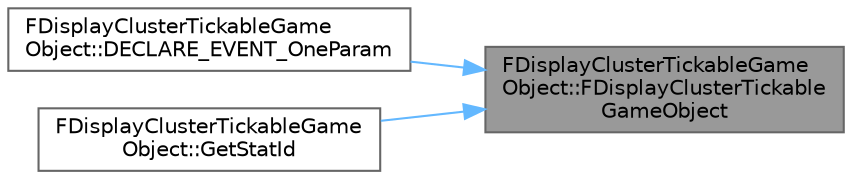 digraph "FDisplayClusterTickableGameObject::FDisplayClusterTickableGameObject"
{
 // INTERACTIVE_SVG=YES
 // LATEX_PDF_SIZE
  bgcolor="transparent";
  edge [fontname=Helvetica,fontsize=10,labelfontname=Helvetica,labelfontsize=10];
  node [fontname=Helvetica,fontsize=10,shape=box,height=0.2,width=0.4];
  rankdir="RL";
  Node1 [id="Node000001",label="FDisplayClusterTickableGame\lObject::FDisplayClusterTickable\lGameObject",height=0.2,width=0.4,color="gray40", fillcolor="grey60", style="filled", fontcolor="black",tooltip=" "];
  Node1 -> Node2 [id="edge1_Node000001_Node000002",dir="back",color="steelblue1",style="solid",tooltip=" "];
  Node2 [id="Node000002",label="FDisplayClusterTickableGame\lObject::DECLARE_EVENT_OneParam",height=0.2,width=0.4,color="grey40", fillcolor="white", style="filled",URL="$d6/d3e/classFDisplayClusterTickableGameObject.html#adbd572b399bc32621ee65d7de9deedbc",tooltip="Callback on tick."];
  Node1 -> Node3 [id="edge2_Node000001_Node000003",dir="back",color="steelblue1",style="solid",tooltip=" "];
  Node3 [id="Node000003",label="FDisplayClusterTickableGame\lObject::GetStatId",height=0.2,width=0.4,color="grey40", fillcolor="white", style="filled",URL="$d6/d3e/classFDisplayClusterTickableGameObject.html#a461d2dc69d191bee6a6bbd22f5ca4e28",tooltip="Return the stat id used to track the performance of this object."];
}
